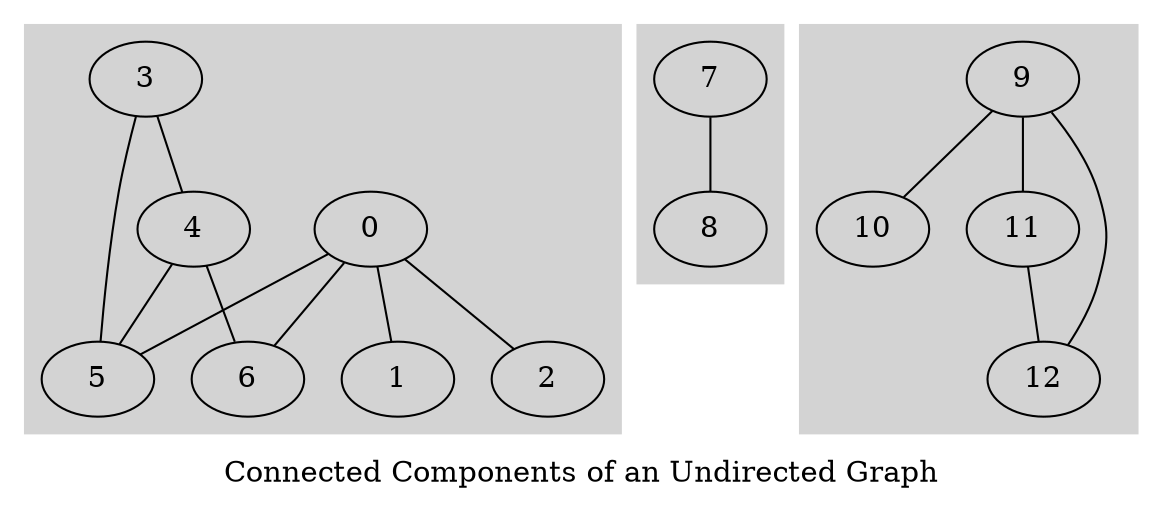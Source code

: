 graph {
    label="Connected Components of an Undirected Graph";

    subgraph clusterOne {
        label="";
        style=filled;
        color=lightgrey;

        0 -- 1;
        0 -- 2;
        0 -- 5;
        0 -- 6;
        3 -- 4;
        3 -- 5;
        4 -- 5;
        4 -- 6;
    }

    subgraph clusterTree {
        label="";
        style=filled;
        color=lightgrey;

        7 -- 8;
    }

    subgraph clusterThree {
        label="";
        style=filled;
        color=lightgrey;

        9 -- 10;
        9 -- 11;
        9 -- 12;
        11 -- 12;
    }

}
